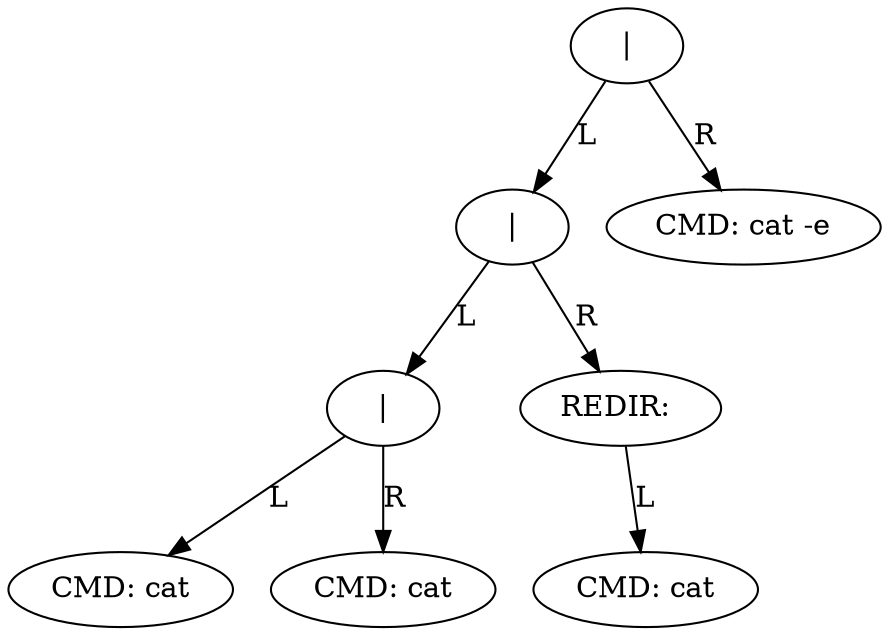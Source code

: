 digraph AST {
"0x4b91b60" [label="|"];
"0x4b91b60" -> "0x4b91910" [label="L"];
"0x4b91910" [label="|"];
"0x4b91910" -> "0x4b916a0" [label="L"];
"0x4b916a0" [label="|"];
"0x4b916a0" -> "0x4b91460" [label="L"];
"0x4b91460" [label="CMD: cat"];
"0x4b916a0" -> "0x4b91580" [label="R"];
"0x4b91580" [label="CMD: cat"];
"0x4b91910" -> "0x4b91840" [label="R"];
"0x4b91840" [label="REDIR: "];
"0x4b91840" -> "0x4b91720" [label="L"];
"0x4b91720" [label="CMD: cat"];
"0x4b91b60" -> "0x4b91990" [label="R"];
"0x4b91990" [label="CMD: cat -e"];
}
